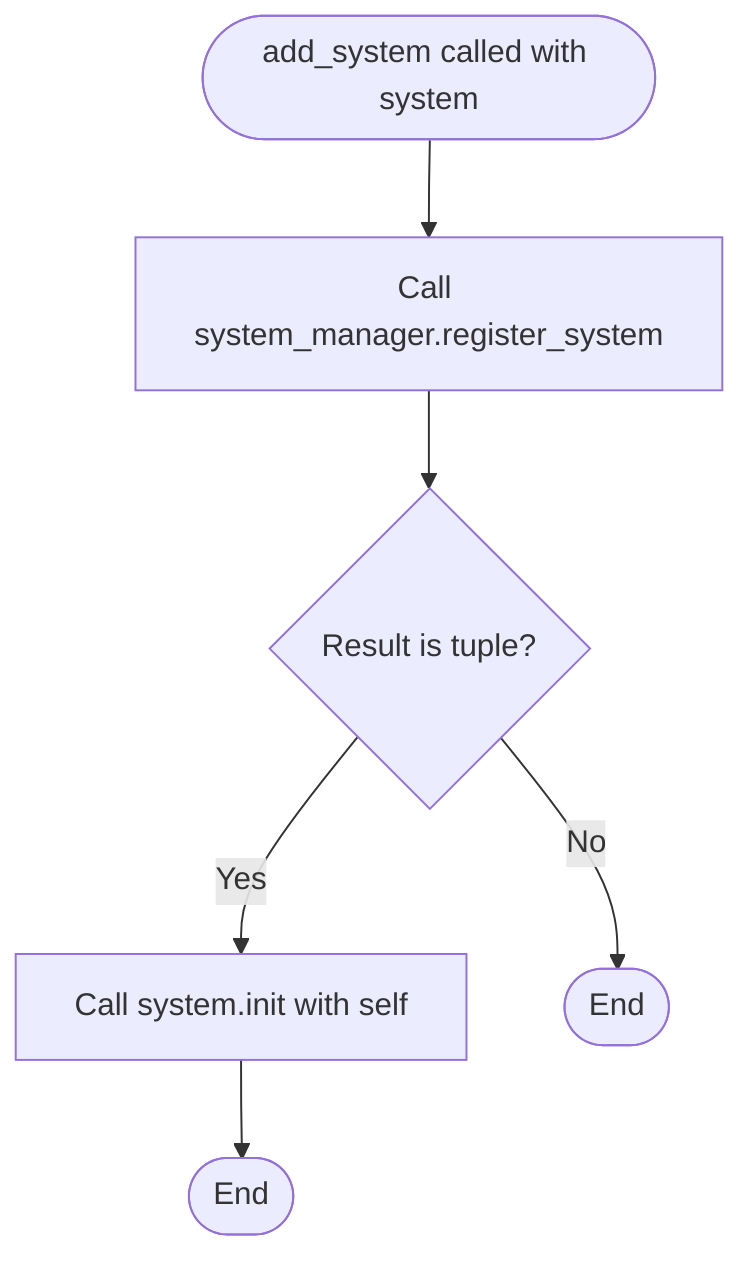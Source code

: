 flowchart TD
    Start([add_system called with system]) --> RegisterSystem[Call system_manager.register_system]
    
    RegisterSystem --> CheckResult{Result is tuple?}
    
    CheckResult -->|Yes| InitSystem[Call system.init with self]
    CheckResult -->|No| End1([End])
    
    InitSystem --> End2([End])